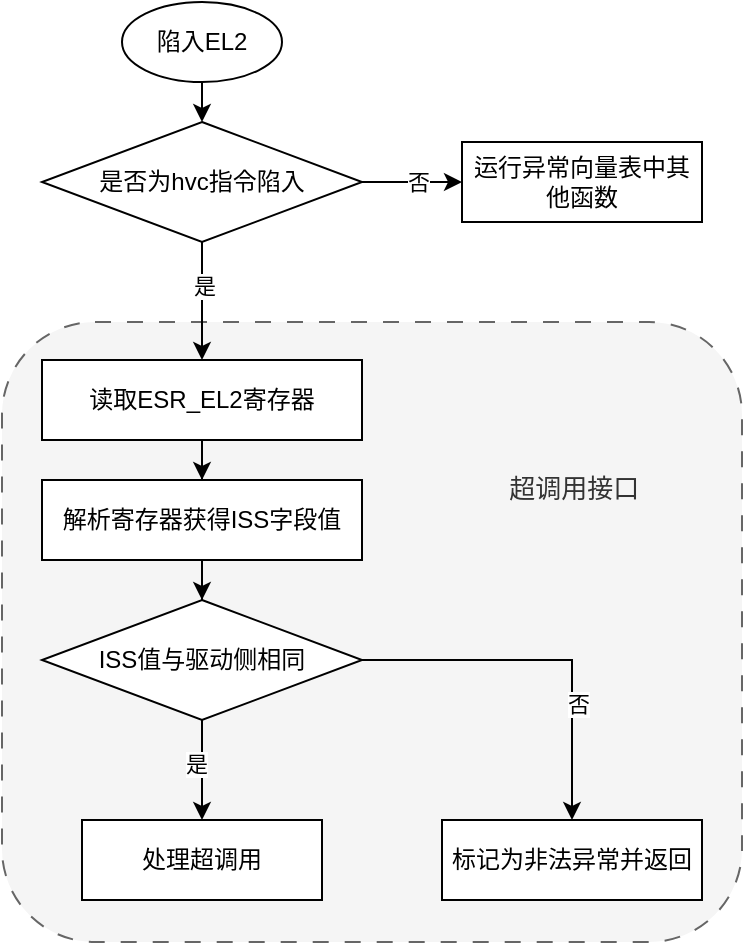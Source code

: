 <mxfile version="23.1.5" type="github">
  <diagram name="Page-1" id="UFbd4jp9Xy5DaHVATEkA">
    <mxGraphModel dx="989" dy="514" grid="0" gridSize="10" guides="0" tooltips="1" connect="1" arrows="1" fold="1" page="0" pageScale="1" pageWidth="850" pageHeight="1100" math="0" shadow="0">
      <root>
        <mxCell id="0" />
        <mxCell id="1" parent="0" />
        <mxCell id="9phPynLzDI40dk6Kf4UA-25" value="&lt;div style=&quot;font-size: 13px;&quot;&gt;&amp;nbsp;&amp;nbsp;&amp;nbsp;&amp;nbsp;&amp;nbsp;&amp;nbsp;&amp;nbsp;&amp;nbsp;&amp;nbsp;&amp;nbsp;&amp;nbsp;&amp;nbsp;&amp;nbsp;&amp;nbsp;&amp;nbsp;&amp;nbsp;&amp;nbsp;&amp;nbsp;&amp;nbsp;&amp;nbsp;&amp;nbsp;&amp;nbsp;&amp;nbsp;&amp;nbsp;&amp;nbsp;&amp;nbsp;&amp;nbsp;&amp;nbsp;&amp;nbsp;&amp;nbsp;&amp;nbsp;&amp;nbsp;&amp;nbsp;&amp;nbsp;&amp;nbsp;&amp;nbsp;&amp;nbsp;&amp;nbsp;&amp;nbsp;&amp;nbsp;&amp;nbsp;&amp;nbsp;&amp;nbsp;&amp;nbsp;&amp;nbsp;&amp;nbsp;&amp;nbsp;&amp;nbsp;&amp;nbsp;&amp;nbsp;&amp;nbsp;&amp;nbsp;&amp;nbsp;&amp;nbsp;&amp;nbsp;&amp;nbsp;超调用接口&lt;/div&gt;&lt;div&gt;&lt;br&gt;&lt;/div&gt;&lt;div&gt;&lt;br&gt;&lt;/div&gt;&lt;div&gt;&lt;br&gt;&lt;/div&gt;&lt;div&gt;&lt;br&gt;&lt;/div&gt;&lt;div&gt;&lt;br&gt;&lt;/div&gt;&lt;div&gt;&lt;br&gt;&lt;/div&gt;&lt;div&gt;&lt;br&gt;&lt;/div&gt;&lt;div&gt;&lt;br&gt;&lt;/div&gt;&lt;div&gt;&lt;br&gt;&lt;/div&gt;&lt;div&gt;&lt;br&gt;&lt;/div&gt;" style="rounded=1;whiteSpace=wrap;html=1;fillColor=#f5f5f5;fontColor=#333333;strokeColor=#666666;dashed=1;strokeWidth=1;dashPattern=8 8;" vertex="1" parent="1">
          <mxGeometry x="300" y="170" width="370" height="310" as="geometry" />
        </mxCell>
        <mxCell id="9phPynLzDI40dk6Kf4UA-8" value="" style="edgeStyle=orthogonalEdgeStyle;rounded=0;orthogonalLoop=1;jettySize=auto;html=1;" edge="1" parent="1" source="9phPynLzDI40dk6Kf4UA-5" target="9phPynLzDI40dk6Kf4UA-7">
          <mxGeometry relative="1" as="geometry" />
        </mxCell>
        <mxCell id="9phPynLzDI40dk6Kf4UA-5" value="读取ESR_EL2寄存器" style="rounded=0;whiteSpace=wrap;html=1;" vertex="1" parent="1">
          <mxGeometry x="320" y="189" width="160" height="40" as="geometry" />
        </mxCell>
        <mxCell id="9phPynLzDI40dk6Kf4UA-10" value="" style="edgeStyle=orthogonalEdgeStyle;rounded=0;orthogonalLoop=1;jettySize=auto;html=1;" edge="1" parent="1" source="9phPynLzDI40dk6Kf4UA-7" target="9phPynLzDI40dk6Kf4UA-9">
          <mxGeometry relative="1" as="geometry" />
        </mxCell>
        <mxCell id="9phPynLzDI40dk6Kf4UA-7" value="解析寄存器获得ISS字段值" style="rounded=0;whiteSpace=wrap;html=1;" vertex="1" parent="1">
          <mxGeometry x="320" y="249" width="160" height="40" as="geometry" />
        </mxCell>
        <mxCell id="9phPynLzDI40dk6Kf4UA-12" value="" style="edgeStyle=orthogonalEdgeStyle;rounded=0;orthogonalLoop=1;jettySize=auto;html=1;" edge="1" parent="1" source="9phPynLzDI40dk6Kf4UA-9" target="9phPynLzDI40dk6Kf4UA-11">
          <mxGeometry relative="1" as="geometry" />
        </mxCell>
        <mxCell id="9phPynLzDI40dk6Kf4UA-13" value="是" style="edgeLabel;html=1;align=center;verticalAlign=middle;resizable=0;points=[];" vertex="1" connectable="0" parent="9phPynLzDI40dk6Kf4UA-12">
          <mxGeometry x="-0.114" y="-3" relative="1" as="geometry">
            <mxPoint as="offset" />
          </mxGeometry>
        </mxCell>
        <mxCell id="9phPynLzDI40dk6Kf4UA-22" style="edgeStyle=orthogonalEdgeStyle;rounded=0;orthogonalLoop=1;jettySize=auto;html=1;entryX=0.5;entryY=0;entryDx=0;entryDy=0;" edge="1" parent="1" source="9phPynLzDI40dk6Kf4UA-9" target="9phPynLzDI40dk6Kf4UA-14">
          <mxGeometry relative="1" as="geometry" />
        </mxCell>
        <mxCell id="9phPynLzDI40dk6Kf4UA-26" value="否" style="edgeLabel;html=1;align=center;verticalAlign=middle;resizable=0;points=[];" vertex="1" connectable="0" parent="9phPynLzDI40dk6Kf4UA-22">
          <mxGeometry x="0.375" y="3" relative="1" as="geometry">
            <mxPoint as="offset" />
          </mxGeometry>
        </mxCell>
        <mxCell id="9phPynLzDI40dk6Kf4UA-9" value="ISS值与驱动侧相同" style="rhombus;whiteSpace=wrap;html=1;" vertex="1" parent="1">
          <mxGeometry x="320" y="309" width="160" height="60" as="geometry" />
        </mxCell>
        <mxCell id="9phPynLzDI40dk6Kf4UA-11" value="处理超调用" style="whiteSpace=wrap;html=1;" vertex="1" parent="1">
          <mxGeometry x="340" y="419" width="120" height="40" as="geometry" />
        </mxCell>
        <mxCell id="9phPynLzDI40dk6Kf4UA-14" value="标记为非法异常并返回" style="rounded=0;whiteSpace=wrap;html=1;" vertex="1" parent="1">
          <mxGeometry x="520" y="419" width="130" height="40" as="geometry" />
        </mxCell>
        <mxCell id="9phPynLzDI40dk6Kf4UA-17" style="edgeStyle=orthogonalEdgeStyle;rounded=0;orthogonalLoop=1;jettySize=auto;html=1;exitX=0.5;exitY=1;exitDx=0;exitDy=0;entryX=0.5;entryY=0;entryDx=0;entryDy=0;" edge="1" parent="1" source="9phPynLzDI40dk6Kf4UA-15" target="9phPynLzDI40dk6Kf4UA-5">
          <mxGeometry relative="1" as="geometry" />
        </mxCell>
        <mxCell id="9phPynLzDI40dk6Kf4UA-18" value="是" style="edgeLabel;html=1;align=center;verticalAlign=middle;resizable=0;points=[];" vertex="1" connectable="0" parent="9phPynLzDI40dk6Kf4UA-17">
          <mxGeometry x="-0.257" y="1" relative="1" as="geometry">
            <mxPoint as="offset" />
          </mxGeometry>
        </mxCell>
        <mxCell id="9phPynLzDI40dk6Kf4UA-20" style="edgeStyle=orthogonalEdgeStyle;rounded=0;orthogonalLoop=1;jettySize=auto;html=1;exitX=1;exitY=0.5;exitDx=0;exitDy=0;entryX=0;entryY=0.5;entryDx=0;entryDy=0;" edge="1" parent="1" source="9phPynLzDI40dk6Kf4UA-15" target="9phPynLzDI40dk6Kf4UA-19">
          <mxGeometry relative="1" as="geometry" />
        </mxCell>
        <mxCell id="9phPynLzDI40dk6Kf4UA-21" value="否" style="edgeLabel;html=1;align=center;verticalAlign=middle;resizable=0;points=[];" vertex="1" connectable="0" parent="9phPynLzDI40dk6Kf4UA-20">
          <mxGeometry x="0.107" relative="1" as="geometry">
            <mxPoint as="offset" />
          </mxGeometry>
        </mxCell>
        <mxCell id="9phPynLzDI40dk6Kf4UA-15" value="是否为hvc指令陷入" style="rhombus;whiteSpace=wrap;html=1;" vertex="1" parent="1">
          <mxGeometry x="320" y="70" width="160" height="60" as="geometry" />
        </mxCell>
        <mxCell id="9phPynLzDI40dk6Kf4UA-19" value="运行异常向量表中其他函数" style="rounded=0;whiteSpace=wrap;html=1;" vertex="1" parent="1">
          <mxGeometry x="530" y="80" width="120" height="40" as="geometry" />
        </mxCell>
        <mxCell id="9phPynLzDI40dk6Kf4UA-23" value="" style="edgeStyle=orthogonalEdgeStyle;rounded=0;orthogonalLoop=1;jettySize=auto;html=1;" edge="1" parent="1" source="9phPynLzDI40dk6Kf4UA-24">
          <mxGeometry relative="1" as="geometry">
            <mxPoint x="400" y="70" as="targetPoint" />
          </mxGeometry>
        </mxCell>
        <mxCell id="9phPynLzDI40dk6Kf4UA-24" value="陷入EL2" style="ellipse;whiteSpace=wrap;html=1;" vertex="1" parent="1">
          <mxGeometry x="360" y="10" width="80" height="40" as="geometry" />
        </mxCell>
      </root>
    </mxGraphModel>
  </diagram>
</mxfile>
